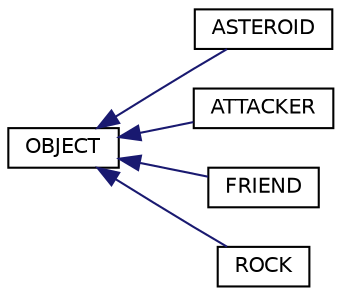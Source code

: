 digraph "Graphical Class Hierarchy"
{
  edge [fontname="Helvetica",fontsize="10",labelfontname="Helvetica",labelfontsize="10"];
  node [fontname="Helvetica",fontsize="10",shape=record];
  rankdir="LR";
  Node1 [label="OBJECT",height=0.2,width=0.4,color="black", fillcolor="white", style="filled",URL="$classOBJECT.html"];
  Node1 -> Node2 [dir="back",color="midnightblue",fontsize="10",style="solid",fontname="Helvetica"];
  Node2 [label="ASTEROID",height=0.2,width=0.4,color="black", fillcolor="white", style="filled",URL="$classASTEROID.html"];
  Node1 -> Node3 [dir="back",color="midnightblue",fontsize="10",style="solid",fontname="Helvetica"];
  Node3 [label="ATTACKER",height=0.2,width=0.4,color="black", fillcolor="white", style="filled",URL="$classATTACKER.html"];
  Node1 -> Node4 [dir="back",color="midnightblue",fontsize="10",style="solid",fontname="Helvetica"];
  Node4 [label="FRIEND",height=0.2,width=0.4,color="black", fillcolor="white", style="filled",URL="$classFRIEND.html"];
  Node1 -> Node5 [dir="back",color="midnightblue",fontsize="10",style="solid",fontname="Helvetica"];
  Node5 [label="ROCK",height=0.2,width=0.4,color="black", fillcolor="white", style="filled",URL="$classROCK.html"];
}
